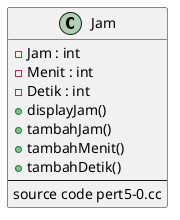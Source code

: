 @startuml encapsulation

class Jam {
    - Jam : int
    - Menit : int
    - Detik : int
    + displayJam()
    + tambahJam()
    + tambahMenit()
    + tambahDetik()
    --
    source code pert5-0.cc
}
@enduml